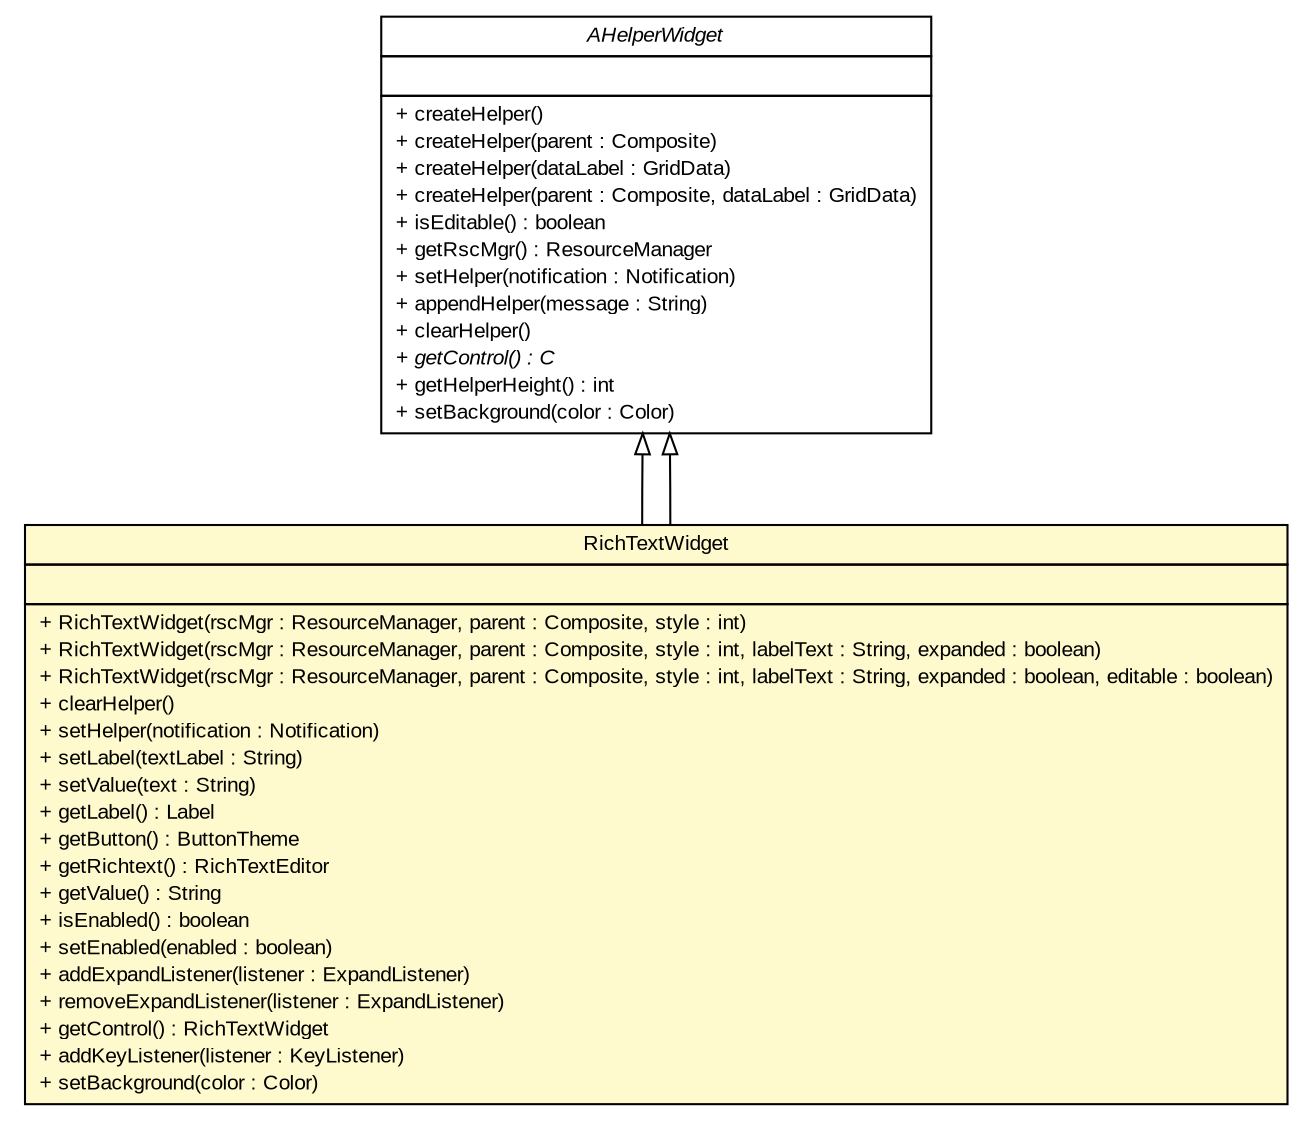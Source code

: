#!/usr/local/bin/dot
#
# Class diagram 
# Generated by UMLGraph version R5_6-24-gf6e263 (http://www.umlgraph.org/)
#

digraph G {
	edge [fontname="arial",fontsize=10,labelfontname="arial",labelfontsize=10];
	node [fontname="arial",fontsize=10,shape=plaintext];
	nodesep=0.25;
	ranksep=0.5;
	// gov.sandia.cf.parts.widgets.AHelperWidget
	c381327 [label=<<table title="gov.sandia.cf.parts.widgets.AHelperWidget" border="0" cellborder="1" cellspacing="0" cellpadding="2" port="p" href="./AHelperWidget.html">
		<tr><td><table border="0" cellspacing="0" cellpadding="1">
<tr><td align="center" balign="center"><font face="arial italic"> AHelperWidget </font></td></tr>
		</table></td></tr>
		<tr><td><table border="0" cellspacing="0" cellpadding="1">
<tr><td align="left" balign="left">  </td></tr>
		</table></td></tr>
		<tr><td><table border="0" cellspacing="0" cellpadding="1">
<tr><td align="left" balign="left"> + createHelper() </td></tr>
<tr><td align="left" balign="left"> + createHelper(parent : Composite) </td></tr>
<tr><td align="left" balign="left"> + createHelper(dataLabel : GridData) </td></tr>
<tr><td align="left" balign="left"> + createHelper(parent : Composite, dataLabel : GridData) </td></tr>
<tr><td align="left" balign="left"> + isEditable() : boolean </td></tr>
<tr><td align="left" balign="left"> + getRscMgr() : ResourceManager </td></tr>
<tr><td align="left" balign="left"> + setHelper(notification : Notification) </td></tr>
<tr><td align="left" balign="left"> + appendHelper(message : String) </td></tr>
<tr><td align="left" balign="left"> + clearHelper() </td></tr>
<tr><td align="left" balign="left"><font face="arial italic" point-size="10.0"> + getControl() : C </font></td></tr>
<tr><td align="left" balign="left"> + getHelperHeight() : int </td></tr>
<tr><td align="left" balign="left"> + setBackground(color : Color) </td></tr>
		</table></td></tr>
		</table>>, URL="./AHelperWidget.html", fontname="arial", fontcolor="black", fontsize=10.0];
	// gov.sandia.cf.parts.widgets.RichTextWidget
	c381358 [label=<<table title="gov.sandia.cf.parts.widgets.RichTextWidget" border="0" cellborder="1" cellspacing="0" cellpadding="2" port="p" bgcolor="lemonChiffon" href="./RichTextWidget.html">
		<tr><td><table border="0" cellspacing="0" cellpadding="1">
<tr><td align="center" balign="center"> RichTextWidget </td></tr>
		</table></td></tr>
		<tr><td><table border="0" cellspacing="0" cellpadding="1">
<tr><td align="left" balign="left">  </td></tr>
		</table></td></tr>
		<tr><td><table border="0" cellspacing="0" cellpadding="1">
<tr><td align="left" balign="left"> + RichTextWidget(rscMgr : ResourceManager, parent : Composite, style : int) </td></tr>
<tr><td align="left" balign="left"> + RichTextWidget(rscMgr : ResourceManager, parent : Composite, style : int, labelText : String, expanded : boolean) </td></tr>
<tr><td align="left" balign="left"> + RichTextWidget(rscMgr : ResourceManager, parent : Composite, style : int, labelText : String, expanded : boolean, editable : boolean) </td></tr>
<tr><td align="left" balign="left"> + clearHelper() </td></tr>
<tr><td align="left" balign="left"> + setHelper(notification : Notification) </td></tr>
<tr><td align="left" balign="left"> + setLabel(textLabel : String) </td></tr>
<tr><td align="left" balign="left"> + setValue(text : String) </td></tr>
<tr><td align="left" balign="left"> + getLabel() : Label </td></tr>
<tr><td align="left" balign="left"> + getButton() : ButtonTheme </td></tr>
<tr><td align="left" balign="left"> + getRichtext() : RichTextEditor </td></tr>
<tr><td align="left" balign="left"> + getValue() : String </td></tr>
<tr><td align="left" balign="left"> + isEnabled() : boolean </td></tr>
<tr><td align="left" balign="left"> + setEnabled(enabled : boolean) </td></tr>
<tr><td align="left" balign="left"> + addExpandListener(listener : ExpandListener) </td></tr>
<tr><td align="left" balign="left"> + removeExpandListener(listener : ExpandListener) </td></tr>
<tr><td align="left" balign="left"> + getControl() : RichTextWidget </td></tr>
<tr><td align="left" balign="left"> + addKeyListener(listener : KeyListener) </td></tr>
<tr><td align="left" balign="left"> + setBackground(color : Color) </td></tr>
		</table></td></tr>
		</table>>, URL="./RichTextWidget.html", fontname="arial", fontcolor="black", fontsize=10.0];
	//gov.sandia.cf.parts.widgets.RichTextWidget extends gov.sandia.cf.parts.widgets.AHelperWidget
	c381327:p -> c381358:p [dir=back,arrowtail=empty];
	//gov.sandia.cf.parts.widgets.RichTextWidget extends gov.sandia.cf.parts.widgets.AHelperWidget
	c381327:p -> c381358:p [dir=back,arrowtail=empty];
}

